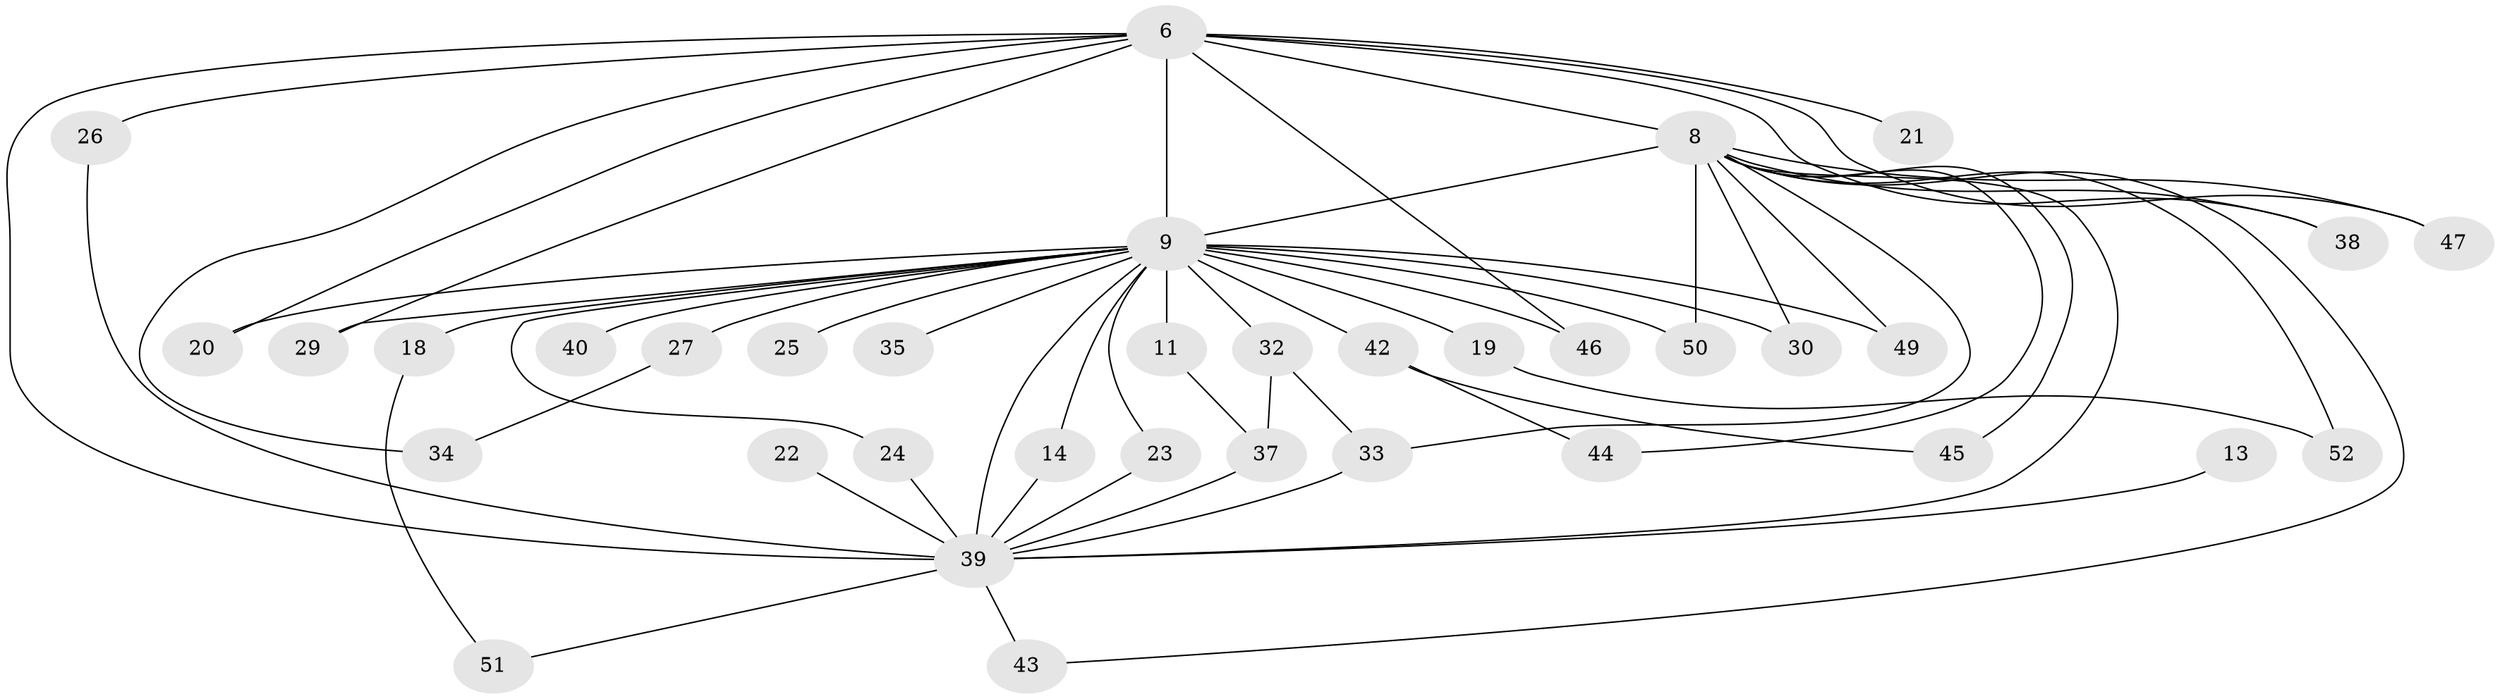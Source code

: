 // original degree distribution, {14: 0.038461538461538464, 19: 0.019230769230769232, 22: 0.019230769230769232, 15: 0.038461538461538464, 16: 0.038461538461538464, 13: 0.038461538461538464, 3: 0.21153846153846154, 5: 0.038461538461538464, 2: 0.5576923076923077}
// Generated by graph-tools (version 1.1) at 2025/49/03/04/25 21:49:15]
// undirected, 36 vertices, 60 edges
graph export_dot {
graph [start="1"]
  node [color=gray90,style=filled];
  6 [super="+1"];
  8 [super="+5"];
  9 [super="+4+3"];
  11;
  13;
  14;
  18;
  19;
  20 [super="+17"];
  21;
  22;
  23;
  24;
  25;
  26;
  27;
  29;
  30;
  32 [super="+12"];
  33 [super="+31"];
  34;
  35;
  37 [super="+36"];
  38;
  39 [super="+10"];
  40;
  42 [super="+28"];
  43;
  44;
  45;
  46 [super="+41"];
  47;
  49 [super="+48"];
  50;
  51;
  52;
  6 -- 8 [weight=4];
  6 -- 9 [weight=8];
  6 -- 20;
  6 -- 21 [weight=2];
  6 -- 29;
  6 -- 47;
  6 -- 34;
  6 -- 38;
  6 -- 26;
  6 -- 46;
  6 -- 39 [weight=4];
  8 -- 9 [weight=8];
  8 -- 30;
  8 -- 43;
  8 -- 45;
  8 -- 52;
  8 -- 38;
  8 -- 44;
  8 -- 47;
  8 -- 49 [weight=2];
  8 -- 50;
  8 -- 39 [weight=4];
  8 -- 33;
  9 -- 19 [weight=2];
  9 -- 27 [weight=2];
  9 -- 35 [weight=2];
  9 -- 40 [weight=2];
  9 -- 42 [weight=4];
  9 -- 11 [weight=2];
  9 -- 18 [weight=2];
  9 -- 50;
  9 -- 25 [weight=2];
  9 -- 32 [weight=3];
  9 -- 14;
  9 -- 23;
  9 -- 24;
  9 -- 29;
  9 -- 30;
  9 -- 39 [weight=9];
  9 -- 46 [weight=2];
  9 -- 49;
  9 -- 20;
  11 -- 37;
  13 -- 39;
  14 -- 39;
  18 -- 51;
  19 -- 52;
  22 -- 39 [weight=2];
  23 -- 39;
  24 -- 39;
  26 -- 39;
  27 -- 34;
  32 -- 37;
  32 -- 33;
  33 -- 39;
  37 -- 39;
  39 -- 43;
  39 -- 51;
  42 -- 44;
  42 -- 45;
}
